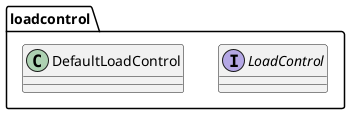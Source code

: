@startuml
'Controls buffering of media
package loadcontrol{

    interface LoadControl

    class DefaultLoadControl
}
@enduml